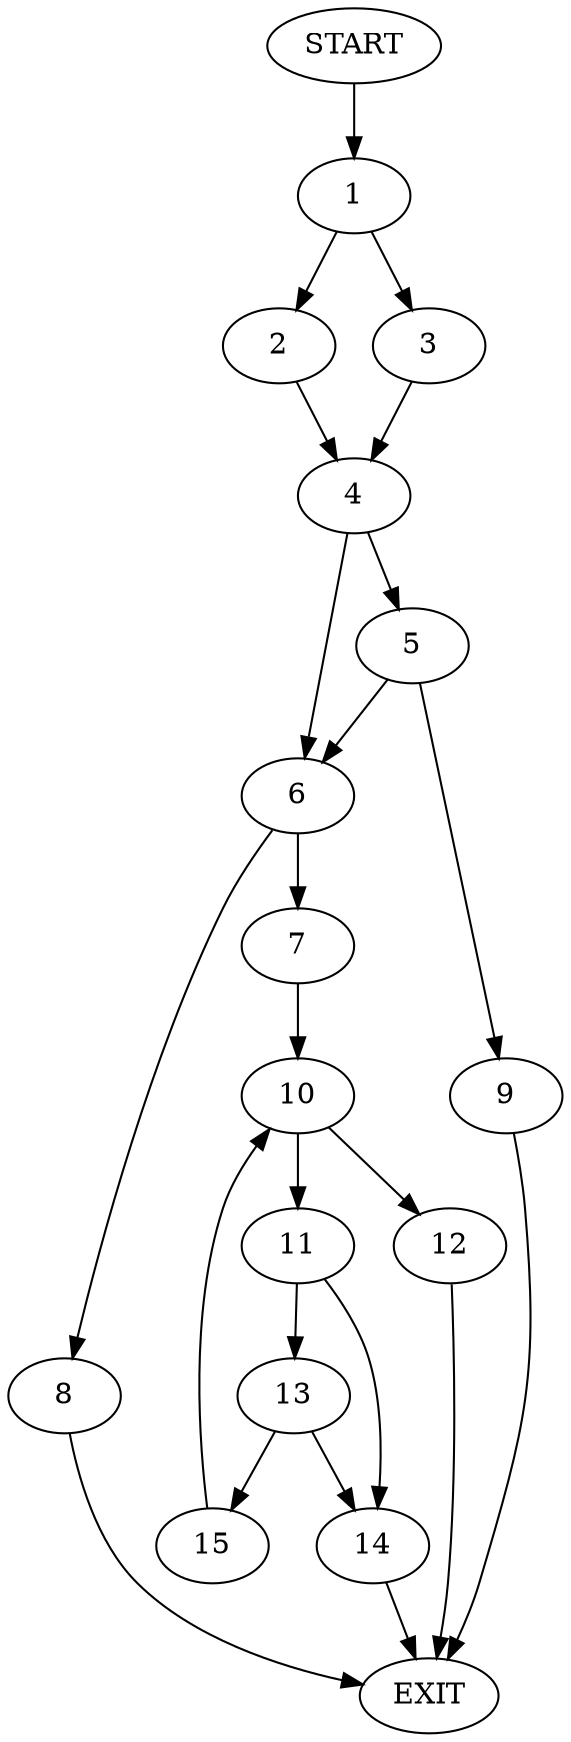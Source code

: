 digraph {
0 [label="START"]
16 [label="EXIT"]
0 -> 1
1 -> 2
1 -> 3
2 -> 4
3 -> 4
4 -> 5
4 -> 6
6 -> 7
6 -> 8
5 -> 9
5 -> 6
9 -> 16
7 -> 10
8 -> 16
10 -> 11
10 -> 12
12 -> 16
11 -> 13
11 -> 14
14 -> 16
13 -> 14
13 -> 15
15 -> 10
}
